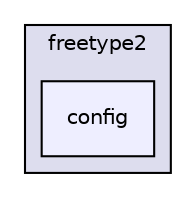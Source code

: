 digraph "src/packages/AllegroDeps.1.5.0.1/build/native/include/freetype2/config" {
  compound=true
  node [ fontsize="10", fontname="Helvetica"];
  edge [ labelfontsize="10", labelfontname="Helvetica"];
  subgraph clusterdir_245f3d34697bf776d2a884162a6a9ee4 {
    graph [ bgcolor="#ddddee", pencolor="black", label="freetype2" fontname="Helvetica", fontsize="10", URL="dir_245f3d34697bf776d2a884162a6a9ee4.html"]
  dir_39b13346da47f93eb9489d310b1742f1 [shape=box, label="config", style="filled", fillcolor="#eeeeff", pencolor="black", URL="dir_39b13346da47f93eb9489d310b1742f1.html"];
  }
}
